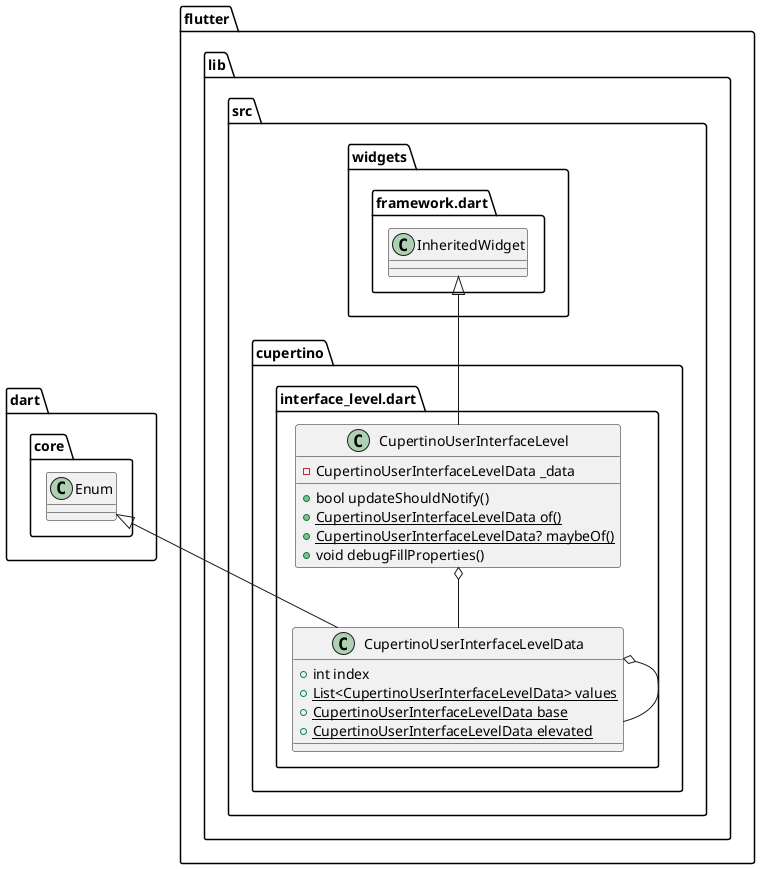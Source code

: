 @startuml
set namespaceSeparator ::

class "flutter::lib::src::cupertino::interface_level.dart::CupertinoUserInterfaceLevel" {
  -CupertinoUserInterfaceLevelData _data
  +bool updateShouldNotify()
  {static} +CupertinoUserInterfaceLevelData of()
  {static} +CupertinoUserInterfaceLevelData? maybeOf()
  +void debugFillProperties()
}

"flutter::lib::src::cupertino::interface_level.dart::CupertinoUserInterfaceLevel" o-- "flutter::lib::src::cupertino::interface_level.dart::CupertinoUserInterfaceLevelData"
"flutter::lib::src::widgets::framework.dart::InheritedWidget" <|-- "flutter::lib::src::cupertino::interface_level.dart::CupertinoUserInterfaceLevel"

class "flutter::lib::src::cupertino::interface_level.dart::CupertinoUserInterfaceLevelData" {
  +int index
  {static} +List<CupertinoUserInterfaceLevelData> values
  {static} +CupertinoUserInterfaceLevelData base
  {static} +CupertinoUserInterfaceLevelData elevated
}

"flutter::lib::src::cupertino::interface_level.dart::CupertinoUserInterfaceLevelData" o-- "flutter::lib::src::cupertino::interface_level.dart::CupertinoUserInterfaceLevelData"
"dart::core::Enum" <|-- "flutter::lib::src::cupertino::interface_level.dart::CupertinoUserInterfaceLevelData"


@enduml